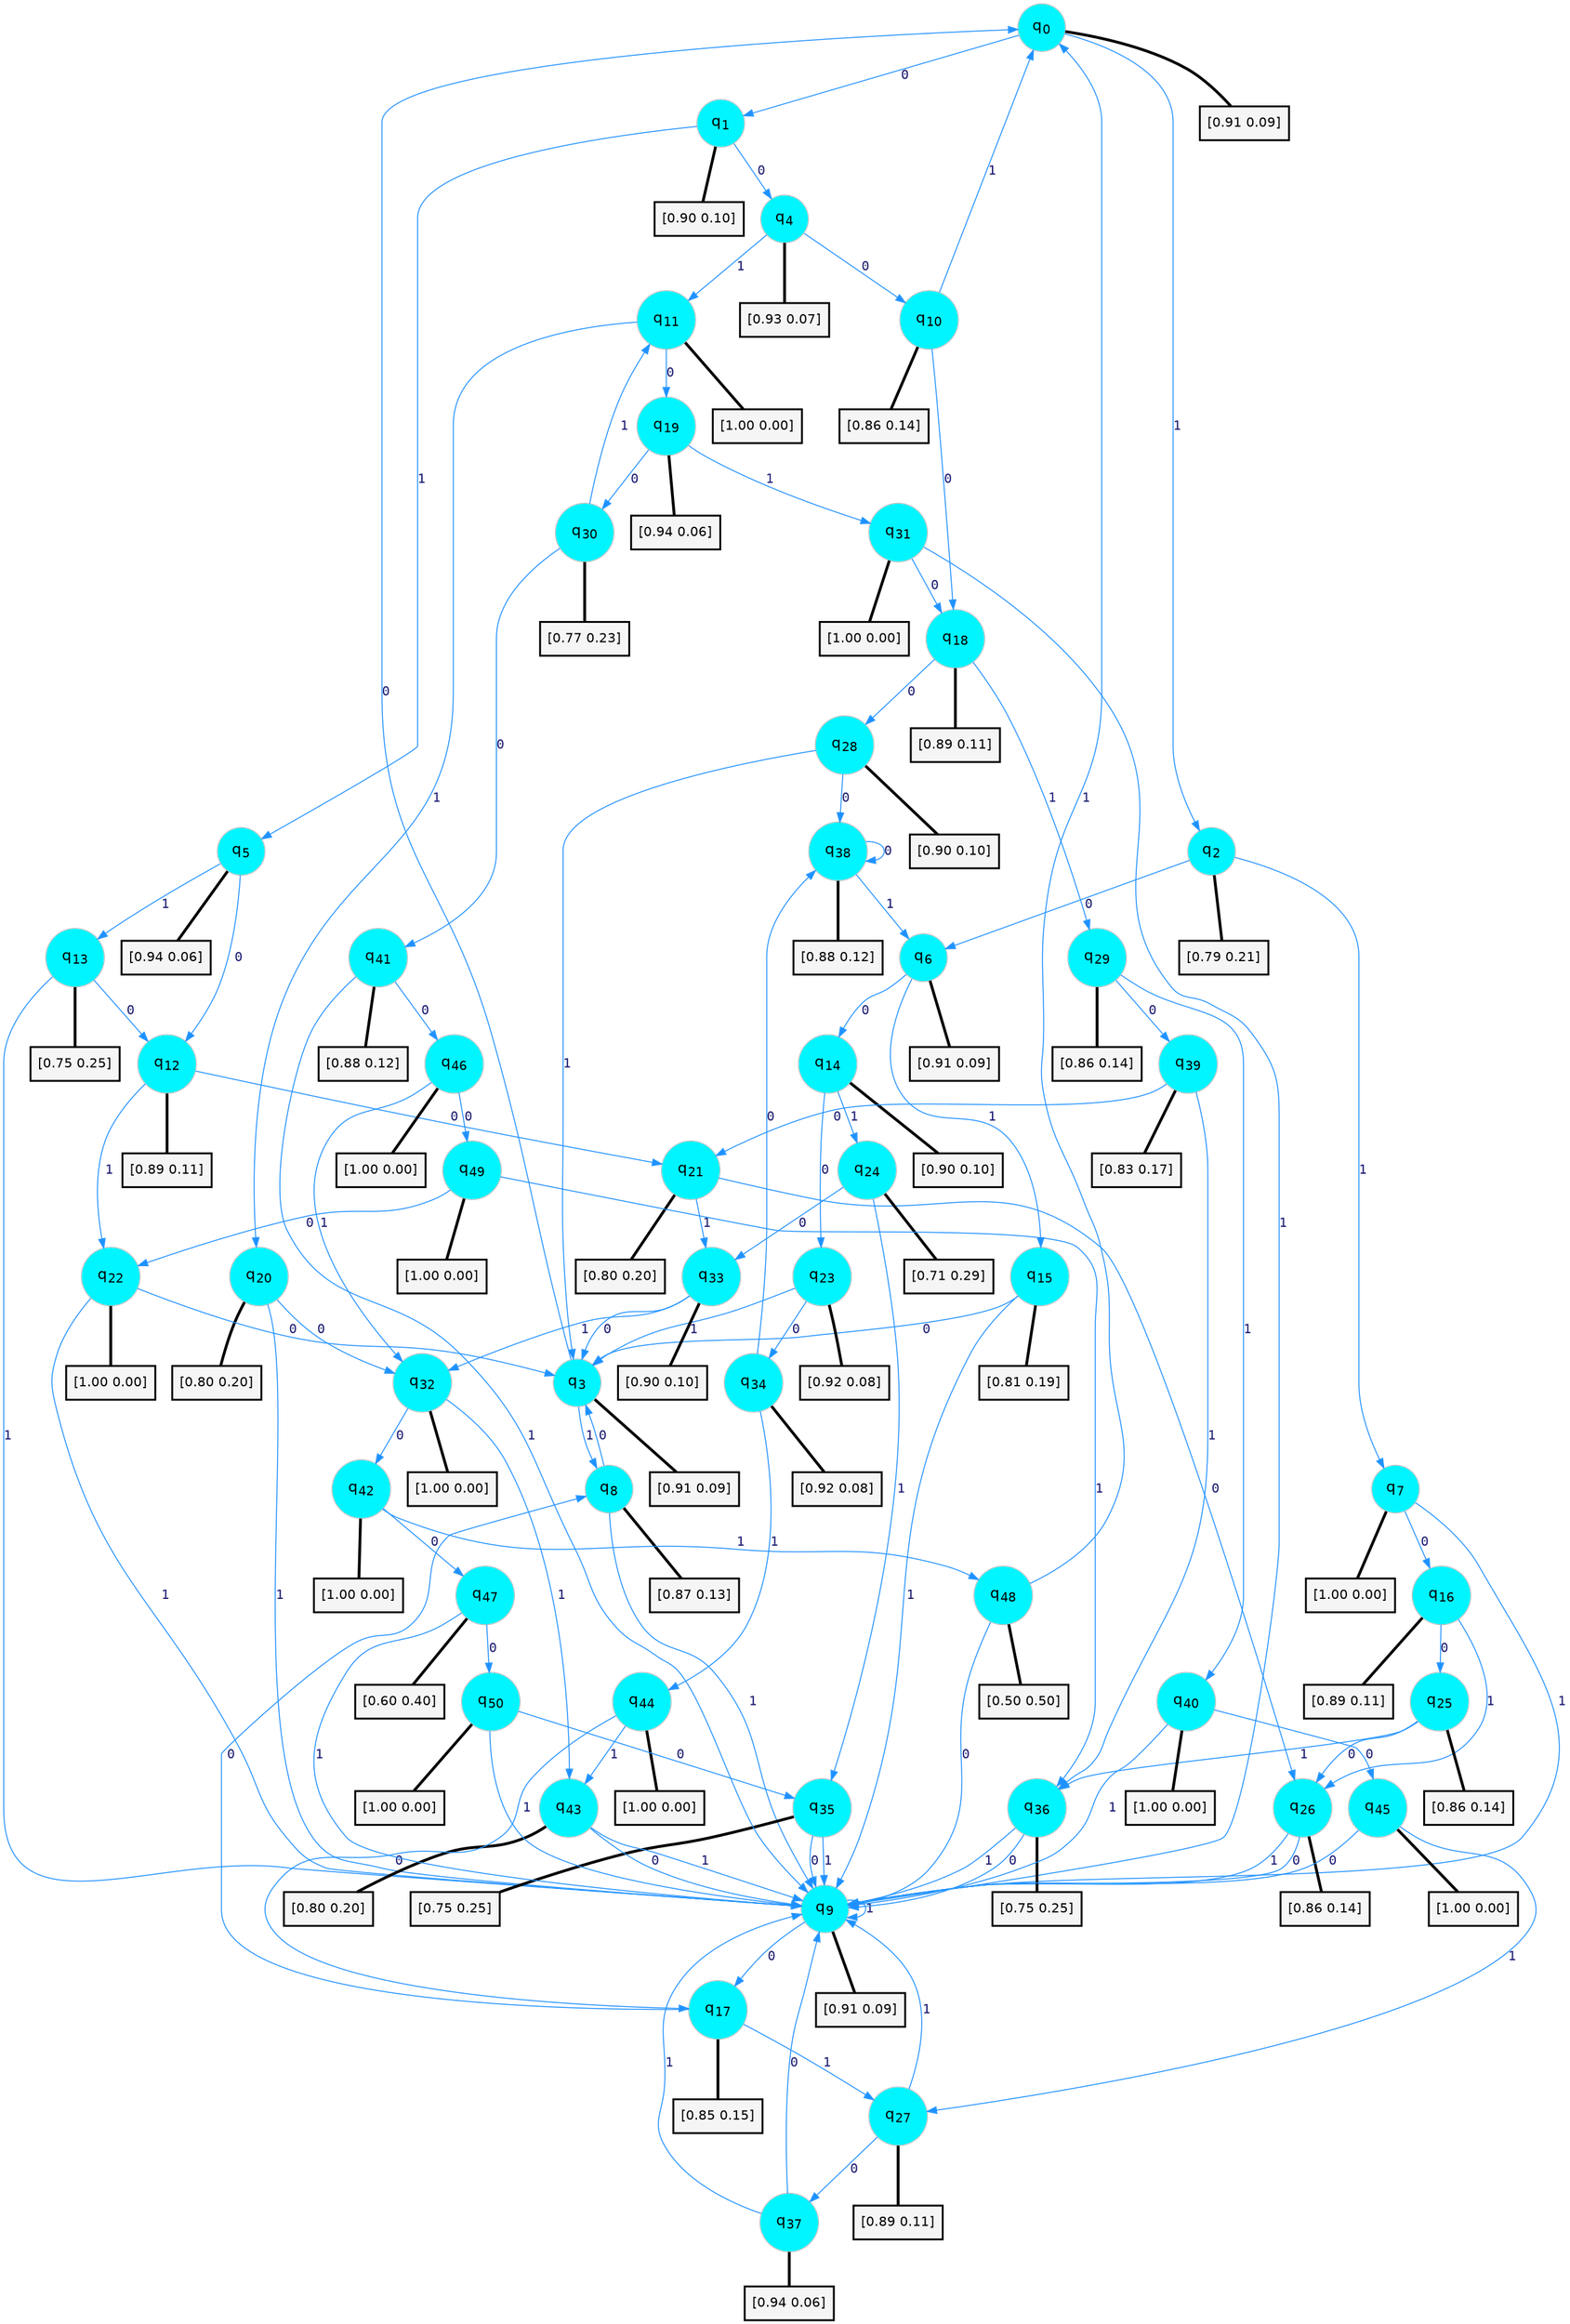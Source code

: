 digraph G {
graph [
bgcolor=transparent, dpi=300, rankdir=TD, size="40,25"];
node [
color=gray, fillcolor=turquoise1, fontcolor=black, fontname=Helvetica, fontsize=16, fontweight=bold, shape=circle, style=filled];
edge [
arrowsize=1, color=dodgerblue1, fontcolor=midnightblue, fontname=courier, fontweight=bold, penwidth=1, style=solid, weight=20];
0[label=<q<SUB>0</SUB>>];
1[label=<q<SUB>1</SUB>>];
2[label=<q<SUB>2</SUB>>];
3[label=<q<SUB>3</SUB>>];
4[label=<q<SUB>4</SUB>>];
5[label=<q<SUB>5</SUB>>];
6[label=<q<SUB>6</SUB>>];
7[label=<q<SUB>7</SUB>>];
8[label=<q<SUB>8</SUB>>];
9[label=<q<SUB>9</SUB>>];
10[label=<q<SUB>10</SUB>>];
11[label=<q<SUB>11</SUB>>];
12[label=<q<SUB>12</SUB>>];
13[label=<q<SUB>13</SUB>>];
14[label=<q<SUB>14</SUB>>];
15[label=<q<SUB>15</SUB>>];
16[label=<q<SUB>16</SUB>>];
17[label=<q<SUB>17</SUB>>];
18[label=<q<SUB>18</SUB>>];
19[label=<q<SUB>19</SUB>>];
20[label=<q<SUB>20</SUB>>];
21[label=<q<SUB>21</SUB>>];
22[label=<q<SUB>22</SUB>>];
23[label=<q<SUB>23</SUB>>];
24[label=<q<SUB>24</SUB>>];
25[label=<q<SUB>25</SUB>>];
26[label=<q<SUB>26</SUB>>];
27[label=<q<SUB>27</SUB>>];
28[label=<q<SUB>28</SUB>>];
29[label=<q<SUB>29</SUB>>];
30[label=<q<SUB>30</SUB>>];
31[label=<q<SUB>31</SUB>>];
32[label=<q<SUB>32</SUB>>];
33[label=<q<SUB>33</SUB>>];
34[label=<q<SUB>34</SUB>>];
35[label=<q<SUB>35</SUB>>];
36[label=<q<SUB>36</SUB>>];
37[label=<q<SUB>37</SUB>>];
38[label=<q<SUB>38</SUB>>];
39[label=<q<SUB>39</SUB>>];
40[label=<q<SUB>40</SUB>>];
41[label=<q<SUB>41</SUB>>];
42[label=<q<SUB>42</SUB>>];
43[label=<q<SUB>43</SUB>>];
44[label=<q<SUB>44</SUB>>];
45[label=<q<SUB>45</SUB>>];
46[label=<q<SUB>46</SUB>>];
47[label=<q<SUB>47</SUB>>];
48[label=<q<SUB>48</SUB>>];
49[label=<q<SUB>49</SUB>>];
50[label=<q<SUB>50</SUB>>];
51[label="[0.91 0.09]", shape=box,fontcolor=black, fontname=Helvetica, fontsize=14, penwidth=2, fillcolor=whitesmoke,color=black];
52[label="[0.90 0.10]", shape=box,fontcolor=black, fontname=Helvetica, fontsize=14, penwidth=2, fillcolor=whitesmoke,color=black];
53[label="[0.79 0.21]", shape=box,fontcolor=black, fontname=Helvetica, fontsize=14, penwidth=2, fillcolor=whitesmoke,color=black];
54[label="[0.91 0.09]", shape=box,fontcolor=black, fontname=Helvetica, fontsize=14, penwidth=2, fillcolor=whitesmoke,color=black];
55[label="[0.93 0.07]", shape=box,fontcolor=black, fontname=Helvetica, fontsize=14, penwidth=2, fillcolor=whitesmoke,color=black];
56[label="[0.94 0.06]", shape=box,fontcolor=black, fontname=Helvetica, fontsize=14, penwidth=2, fillcolor=whitesmoke,color=black];
57[label="[0.91 0.09]", shape=box,fontcolor=black, fontname=Helvetica, fontsize=14, penwidth=2, fillcolor=whitesmoke,color=black];
58[label="[1.00 0.00]", shape=box,fontcolor=black, fontname=Helvetica, fontsize=14, penwidth=2, fillcolor=whitesmoke,color=black];
59[label="[0.87 0.13]", shape=box,fontcolor=black, fontname=Helvetica, fontsize=14, penwidth=2, fillcolor=whitesmoke,color=black];
60[label="[0.91 0.09]", shape=box,fontcolor=black, fontname=Helvetica, fontsize=14, penwidth=2, fillcolor=whitesmoke,color=black];
61[label="[0.86 0.14]", shape=box,fontcolor=black, fontname=Helvetica, fontsize=14, penwidth=2, fillcolor=whitesmoke,color=black];
62[label="[1.00 0.00]", shape=box,fontcolor=black, fontname=Helvetica, fontsize=14, penwidth=2, fillcolor=whitesmoke,color=black];
63[label="[0.89 0.11]", shape=box,fontcolor=black, fontname=Helvetica, fontsize=14, penwidth=2, fillcolor=whitesmoke,color=black];
64[label="[0.75 0.25]", shape=box,fontcolor=black, fontname=Helvetica, fontsize=14, penwidth=2, fillcolor=whitesmoke,color=black];
65[label="[0.90 0.10]", shape=box,fontcolor=black, fontname=Helvetica, fontsize=14, penwidth=2, fillcolor=whitesmoke,color=black];
66[label="[0.81 0.19]", shape=box,fontcolor=black, fontname=Helvetica, fontsize=14, penwidth=2, fillcolor=whitesmoke,color=black];
67[label="[0.89 0.11]", shape=box,fontcolor=black, fontname=Helvetica, fontsize=14, penwidth=2, fillcolor=whitesmoke,color=black];
68[label="[0.85 0.15]", shape=box,fontcolor=black, fontname=Helvetica, fontsize=14, penwidth=2, fillcolor=whitesmoke,color=black];
69[label="[0.89 0.11]", shape=box,fontcolor=black, fontname=Helvetica, fontsize=14, penwidth=2, fillcolor=whitesmoke,color=black];
70[label="[0.94 0.06]", shape=box,fontcolor=black, fontname=Helvetica, fontsize=14, penwidth=2, fillcolor=whitesmoke,color=black];
71[label="[0.80 0.20]", shape=box,fontcolor=black, fontname=Helvetica, fontsize=14, penwidth=2, fillcolor=whitesmoke,color=black];
72[label="[0.80 0.20]", shape=box,fontcolor=black, fontname=Helvetica, fontsize=14, penwidth=2, fillcolor=whitesmoke,color=black];
73[label="[1.00 0.00]", shape=box,fontcolor=black, fontname=Helvetica, fontsize=14, penwidth=2, fillcolor=whitesmoke,color=black];
74[label="[0.92 0.08]", shape=box,fontcolor=black, fontname=Helvetica, fontsize=14, penwidth=2, fillcolor=whitesmoke,color=black];
75[label="[0.71 0.29]", shape=box,fontcolor=black, fontname=Helvetica, fontsize=14, penwidth=2, fillcolor=whitesmoke,color=black];
76[label="[0.86 0.14]", shape=box,fontcolor=black, fontname=Helvetica, fontsize=14, penwidth=2, fillcolor=whitesmoke,color=black];
77[label="[0.86 0.14]", shape=box,fontcolor=black, fontname=Helvetica, fontsize=14, penwidth=2, fillcolor=whitesmoke,color=black];
78[label="[0.89 0.11]", shape=box,fontcolor=black, fontname=Helvetica, fontsize=14, penwidth=2, fillcolor=whitesmoke,color=black];
79[label="[0.90 0.10]", shape=box,fontcolor=black, fontname=Helvetica, fontsize=14, penwidth=2, fillcolor=whitesmoke,color=black];
80[label="[0.86 0.14]", shape=box,fontcolor=black, fontname=Helvetica, fontsize=14, penwidth=2, fillcolor=whitesmoke,color=black];
81[label="[0.77 0.23]", shape=box,fontcolor=black, fontname=Helvetica, fontsize=14, penwidth=2, fillcolor=whitesmoke,color=black];
82[label="[1.00 0.00]", shape=box,fontcolor=black, fontname=Helvetica, fontsize=14, penwidth=2, fillcolor=whitesmoke,color=black];
83[label="[1.00 0.00]", shape=box,fontcolor=black, fontname=Helvetica, fontsize=14, penwidth=2, fillcolor=whitesmoke,color=black];
84[label="[0.90 0.10]", shape=box,fontcolor=black, fontname=Helvetica, fontsize=14, penwidth=2, fillcolor=whitesmoke,color=black];
85[label="[0.92 0.08]", shape=box,fontcolor=black, fontname=Helvetica, fontsize=14, penwidth=2, fillcolor=whitesmoke,color=black];
86[label="[0.75 0.25]", shape=box,fontcolor=black, fontname=Helvetica, fontsize=14, penwidth=2, fillcolor=whitesmoke,color=black];
87[label="[0.75 0.25]", shape=box,fontcolor=black, fontname=Helvetica, fontsize=14, penwidth=2, fillcolor=whitesmoke,color=black];
88[label="[0.94 0.06]", shape=box,fontcolor=black, fontname=Helvetica, fontsize=14, penwidth=2, fillcolor=whitesmoke,color=black];
89[label="[0.88 0.12]", shape=box,fontcolor=black, fontname=Helvetica, fontsize=14, penwidth=2, fillcolor=whitesmoke,color=black];
90[label="[0.83 0.17]", shape=box,fontcolor=black, fontname=Helvetica, fontsize=14, penwidth=2, fillcolor=whitesmoke,color=black];
91[label="[1.00 0.00]", shape=box,fontcolor=black, fontname=Helvetica, fontsize=14, penwidth=2, fillcolor=whitesmoke,color=black];
92[label="[0.88 0.12]", shape=box,fontcolor=black, fontname=Helvetica, fontsize=14, penwidth=2, fillcolor=whitesmoke,color=black];
93[label="[1.00 0.00]", shape=box,fontcolor=black, fontname=Helvetica, fontsize=14, penwidth=2, fillcolor=whitesmoke,color=black];
94[label="[0.80 0.20]", shape=box,fontcolor=black, fontname=Helvetica, fontsize=14, penwidth=2, fillcolor=whitesmoke,color=black];
95[label="[1.00 0.00]", shape=box,fontcolor=black, fontname=Helvetica, fontsize=14, penwidth=2, fillcolor=whitesmoke,color=black];
96[label="[1.00 0.00]", shape=box,fontcolor=black, fontname=Helvetica, fontsize=14, penwidth=2, fillcolor=whitesmoke,color=black];
97[label="[1.00 0.00]", shape=box,fontcolor=black, fontname=Helvetica, fontsize=14, penwidth=2, fillcolor=whitesmoke,color=black];
98[label="[0.60 0.40]", shape=box,fontcolor=black, fontname=Helvetica, fontsize=14, penwidth=2, fillcolor=whitesmoke,color=black];
99[label="[0.50 0.50]", shape=box,fontcolor=black, fontname=Helvetica, fontsize=14, penwidth=2, fillcolor=whitesmoke,color=black];
100[label="[1.00 0.00]", shape=box,fontcolor=black, fontname=Helvetica, fontsize=14, penwidth=2, fillcolor=whitesmoke,color=black];
101[label="[1.00 0.00]", shape=box,fontcolor=black, fontname=Helvetica, fontsize=14, penwidth=2, fillcolor=whitesmoke,color=black];
0->1 [label=0];
0->2 [label=1];
0->51 [arrowhead=none, penwidth=3,color=black];
1->4 [label=0];
1->5 [label=1];
1->52 [arrowhead=none, penwidth=3,color=black];
2->6 [label=0];
2->7 [label=1];
2->53 [arrowhead=none, penwidth=3,color=black];
3->0 [label=0];
3->8 [label=1];
3->54 [arrowhead=none, penwidth=3,color=black];
4->10 [label=0];
4->11 [label=1];
4->55 [arrowhead=none, penwidth=3,color=black];
5->12 [label=0];
5->13 [label=1];
5->56 [arrowhead=none, penwidth=3,color=black];
6->14 [label=0];
6->15 [label=1];
6->57 [arrowhead=none, penwidth=3,color=black];
7->16 [label=0];
7->9 [label=1];
7->58 [arrowhead=none, penwidth=3,color=black];
8->3 [label=0];
8->9 [label=1];
8->59 [arrowhead=none, penwidth=3,color=black];
9->17 [label=0];
9->9 [label=1];
9->60 [arrowhead=none, penwidth=3,color=black];
10->18 [label=0];
10->0 [label=1];
10->61 [arrowhead=none, penwidth=3,color=black];
11->19 [label=0];
11->20 [label=1];
11->62 [arrowhead=none, penwidth=3,color=black];
12->21 [label=0];
12->22 [label=1];
12->63 [arrowhead=none, penwidth=3,color=black];
13->12 [label=0];
13->9 [label=1];
13->64 [arrowhead=none, penwidth=3,color=black];
14->23 [label=0];
14->24 [label=1];
14->65 [arrowhead=none, penwidth=3,color=black];
15->3 [label=0];
15->9 [label=1];
15->66 [arrowhead=none, penwidth=3,color=black];
16->25 [label=0];
16->26 [label=1];
16->67 [arrowhead=none, penwidth=3,color=black];
17->8 [label=0];
17->27 [label=1];
17->68 [arrowhead=none, penwidth=3,color=black];
18->28 [label=0];
18->29 [label=1];
18->69 [arrowhead=none, penwidth=3,color=black];
19->30 [label=0];
19->31 [label=1];
19->70 [arrowhead=none, penwidth=3,color=black];
20->32 [label=0];
20->9 [label=1];
20->71 [arrowhead=none, penwidth=3,color=black];
21->26 [label=0];
21->33 [label=1];
21->72 [arrowhead=none, penwidth=3,color=black];
22->3 [label=0];
22->9 [label=1];
22->73 [arrowhead=none, penwidth=3,color=black];
23->34 [label=0];
23->3 [label=1];
23->74 [arrowhead=none, penwidth=3,color=black];
24->33 [label=0];
24->35 [label=1];
24->75 [arrowhead=none, penwidth=3,color=black];
25->26 [label=0];
25->36 [label=1];
25->76 [arrowhead=none, penwidth=3,color=black];
26->9 [label=0];
26->9 [label=1];
26->77 [arrowhead=none, penwidth=3,color=black];
27->37 [label=0];
27->9 [label=1];
27->78 [arrowhead=none, penwidth=3,color=black];
28->38 [label=0];
28->3 [label=1];
28->79 [arrowhead=none, penwidth=3,color=black];
29->39 [label=0];
29->40 [label=1];
29->80 [arrowhead=none, penwidth=3,color=black];
30->41 [label=0];
30->11 [label=1];
30->81 [arrowhead=none, penwidth=3,color=black];
31->18 [label=0];
31->9 [label=1];
31->82 [arrowhead=none, penwidth=3,color=black];
32->42 [label=0];
32->43 [label=1];
32->83 [arrowhead=none, penwidth=3,color=black];
33->3 [label=0];
33->32 [label=1];
33->84 [arrowhead=none, penwidth=3,color=black];
34->38 [label=0];
34->44 [label=1];
34->85 [arrowhead=none, penwidth=3,color=black];
35->9 [label=0];
35->9 [label=1];
35->86 [arrowhead=none, penwidth=3,color=black];
36->9 [label=0];
36->9 [label=1];
36->87 [arrowhead=none, penwidth=3,color=black];
37->9 [label=0];
37->9 [label=1];
37->88 [arrowhead=none, penwidth=3,color=black];
38->38 [label=0];
38->6 [label=1];
38->89 [arrowhead=none, penwidth=3,color=black];
39->21 [label=0];
39->36 [label=1];
39->90 [arrowhead=none, penwidth=3,color=black];
40->45 [label=0];
40->9 [label=1];
40->91 [arrowhead=none, penwidth=3,color=black];
41->46 [label=0];
41->9 [label=1];
41->92 [arrowhead=none, penwidth=3,color=black];
42->47 [label=0];
42->48 [label=1];
42->93 [arrowhead=none, penwidth=3,color=black];
43->9 [label=0];
43->9 [label=1];
43->94 [arrowhead=none, penwidth=3,color=black];
44->17 [label=0];
44->43 [label=1];
44->95 [arrowhead=none, penwidth=3,color=black];
45->9 [label=0];
45->27 [label=1];
45->96 [arrowhead=none, penwidth=3,color=black];
46->49 [label=0];
46->32 [label=1];
46->97 [arrowhead=none, penwidth=3,color=black];
47->50 [label=0];
47->9 [label=1];
47->98 [arrowhead=none, penwidth=3,color=black];
48->9 [label=0];
48->0 [label=1];
48->99 [arrowhead=none, penwidth=3,color=black];
49->22 [label=0];
49->36 [label=1];
49->100 [arrowhead=none, penwidth=3,color=black];
50->35 [label=0];
50->9 [label=1];
50->101 [arrowhead=none, penwidth=3,color=black];
}
